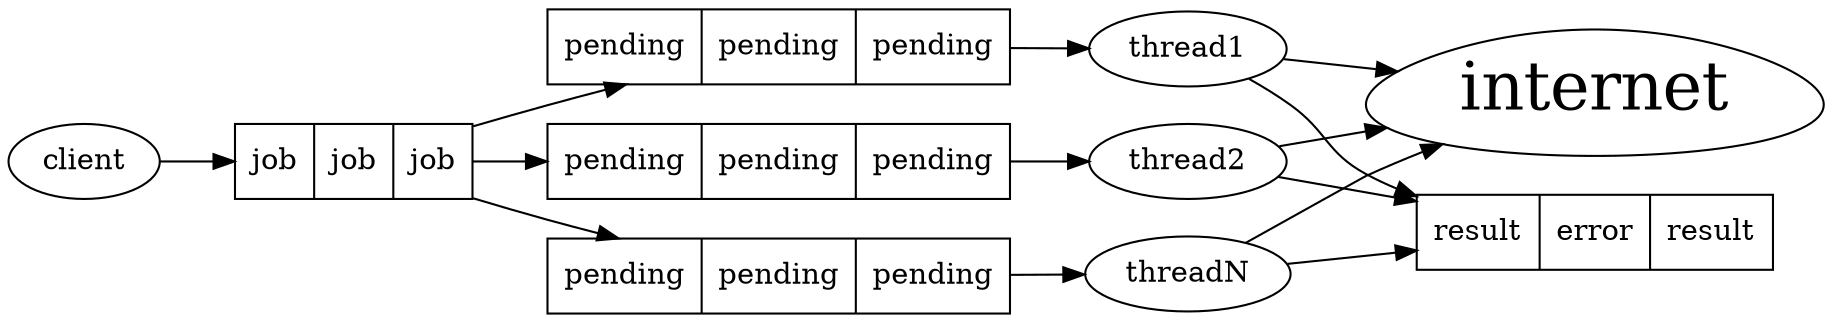 digraph {
    graph [rankdir=LR];

    internet [shape=egg,scale=5,fontsize=32];

    common [shape=record,label="{job | job | job}"];
    local1  [shape=record,label="{pending| pending | pending}"];
    local2  [shape=record,label="{pending| pending | pending}"];
    localN  [shape=record,label="{pending| pending | pending}"];


    results [shape=record,label="{result|error|result}"];

    client -> common;

    common -> local1;
    common -> local2;
    common -> localN;

    local1 -> thread1;
    local2 -> thread2;
    localN -> threadN;

   /* internet -> thread1;*/
    //internet -> thread2;
    //internet -> threadN;

    thread1 -> internet;
    thread2 -> internet;
    threadN -> internet;

    thread1 -> results;
    thread2 -> results;
    threadN -> results;

}


